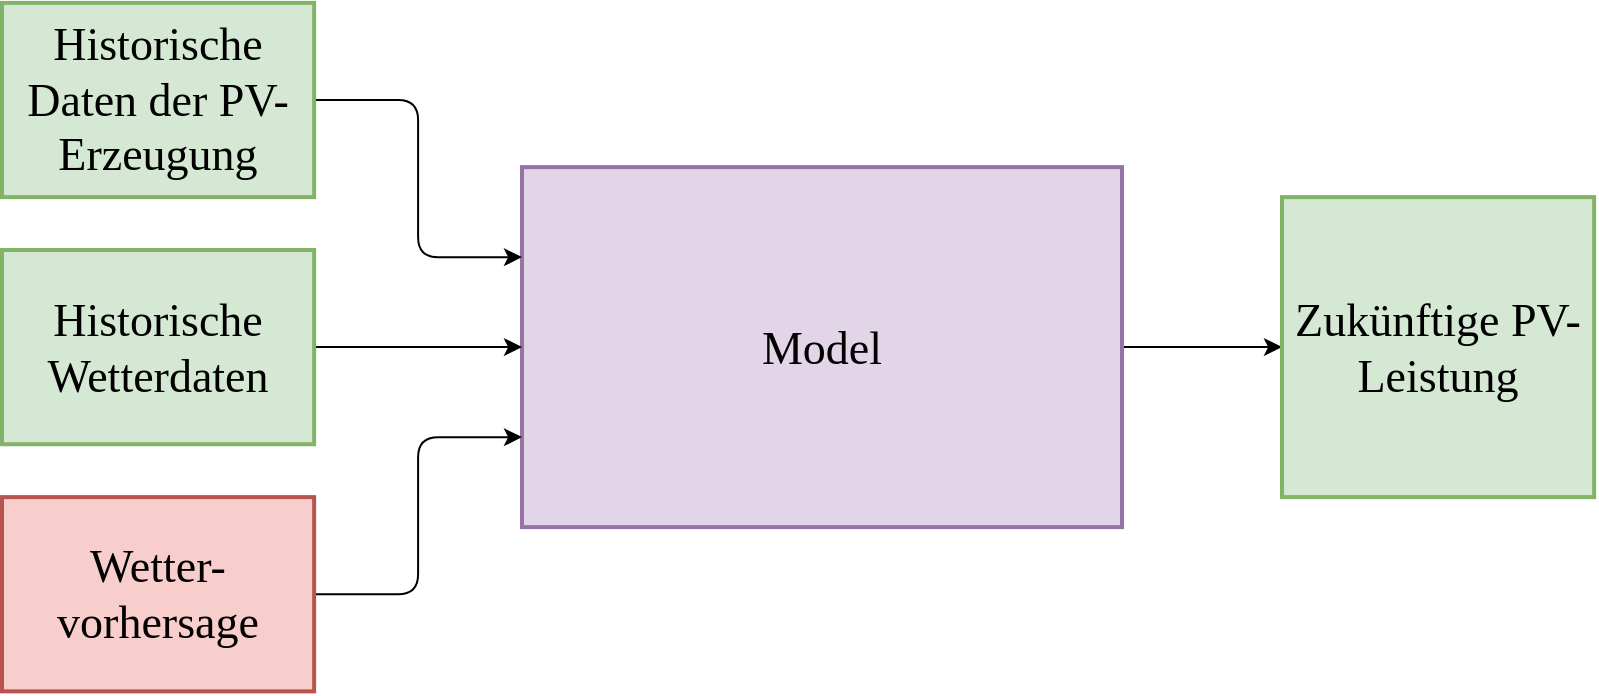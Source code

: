 <mxfile scale="5" border="0">
    <diagram id="FgpiK9OE_3OYkIBHCV0x" name="Page-1">
        <mxGraphModel dx="796" dy="521" grid="1" gridSize="10" guides="1" tooltips="1" connect="1" arrows="1" fold="1" page="1" pageScale="1" pageWidth="850" pageHeight="1100" background="#ffffff" math="0" shadow="0">
            <root>
                <mxCell id="0"/>
                <mxCell id="1" parent="0"/>
                <mxCell id="682" style="edgeStyle=none;html=1;entryX=0;entryY=0.5;entryDx=0;entryDy=0;fontSize=23;" parent="1" source="680" target="681" edge="1">
                    <mxGeometry relative="1" as="geometry"/>
                </mxCell>
                <mxCell id="680" value="Model" style="text;align=center;verticalAlign=middle;rounded=0;fontFamily=Garamond;html=1;whiteSpace=wrap;fontSize=23;rotation=0;strokeWidth=2;fillColor=#e1d5e7;strokeColor=#9673a6;" parent="1" vertex="1">
                    <mxGeometry x="290" y="118.56" width="300" height="180" as="geometry"/>
                </mxCell>
                <mxCell id="681" value="Zukünftige PV-Leistung" style="text;align=center;verticalAlign=middle;rounded=0;fontFamily=Garamond;html=1;whiteSpace=wrap;fontSize=23;rotation=0;strokeWidth=2;fillColor=#d5e8d4;strokeColor=#82b366;" parent="1" vertex="1">
                    <mxGeometry x="670" y="133.56" width="156.07" height="150" as="geometry"/>
                </mxCell>
                <mxCell id="687" style="edgeStyle=orthogonalEdgeStyle;html=1;entryX=0;entryY=0.25;entryDx=0;entryDy=0;fontSize=23;" parent="1" source="683" target="680" edge="1">
                    <mxGeometry relative="1" as="geometry"/>
                </mxCell>
                <mxCell id="683" value="Historische Daten der PV-Erzeugung" style="text;align=center;verticalAlign=middle;rounded=0;fontFamily=Garamond;html=1;whiteSpace=wrap;fontSize=23;rotation=0;strokeWidth=2;fillColor=#d5e8d4;strokeColor=#82b366;" parent="1" vertex="1">
                    <mxGeometry x="30.0" y="36.44" width="156.07" height="97.12" as="geometry"/>
                </mxCell>
                <mxCell id="688" style="edgeStyle=orthogonalEdgeStyle;html=1;exitX=1;exitY=0.5;exitDx=0;exitDy=0;entryX=0;entryY=0.5;entryDx=0;entryDy=0;fontSize=23;" parent="1" source="684" target="680" edge="1">
                    <mxGeometry relative="1" as="geometry"/>
                </mxCell>
                <mxCell id="684" value="Historische Wetterdaten" style="text;align=center;verticalAlign=middle;rounded=0;fontFamily=Garamond;html=1;whiteSpace=wrap;fontSize=23;rotation=0;strokeWidth=2;fillColor=#d5e8d4;strokeColor=#82b366;" parent="1" vertex="1">
                    <mxGeometry x="30.0" y="160" width="156.07" height="97.12" as="geometry"/>
                </mxCell>
                <mxCell id="689" style="edgeStyle=orthogonalEdgeStyle;html=1;entryX=0;entryY=0.75;entryDx=0;entryDy=0;fontSize=23;" parent="1" source="685" target="680" edge="1">
                    <mxGeometry relative="1" as="geometry"/>
                </mxCell>
                <mxCell id="685" value="Wetter-vorhersage" style="text;align=center;verticalAlign=middle;rounded=0;fontFamily=Garamond;html=1;whiteSpace=wrap;fontSize=23;rotation=0;strokeWidth=2;fillColor=#f8cecc;strokeColor=#b85450;" parent="1" vertex="1">
                    <mxGeometry x="30.0" y="283.56" width="156.07" height="97.12" as="geometry"/>
                </mxCell>
            </root>
        </mxGraphModel>
    </diagram>
</mxfile>